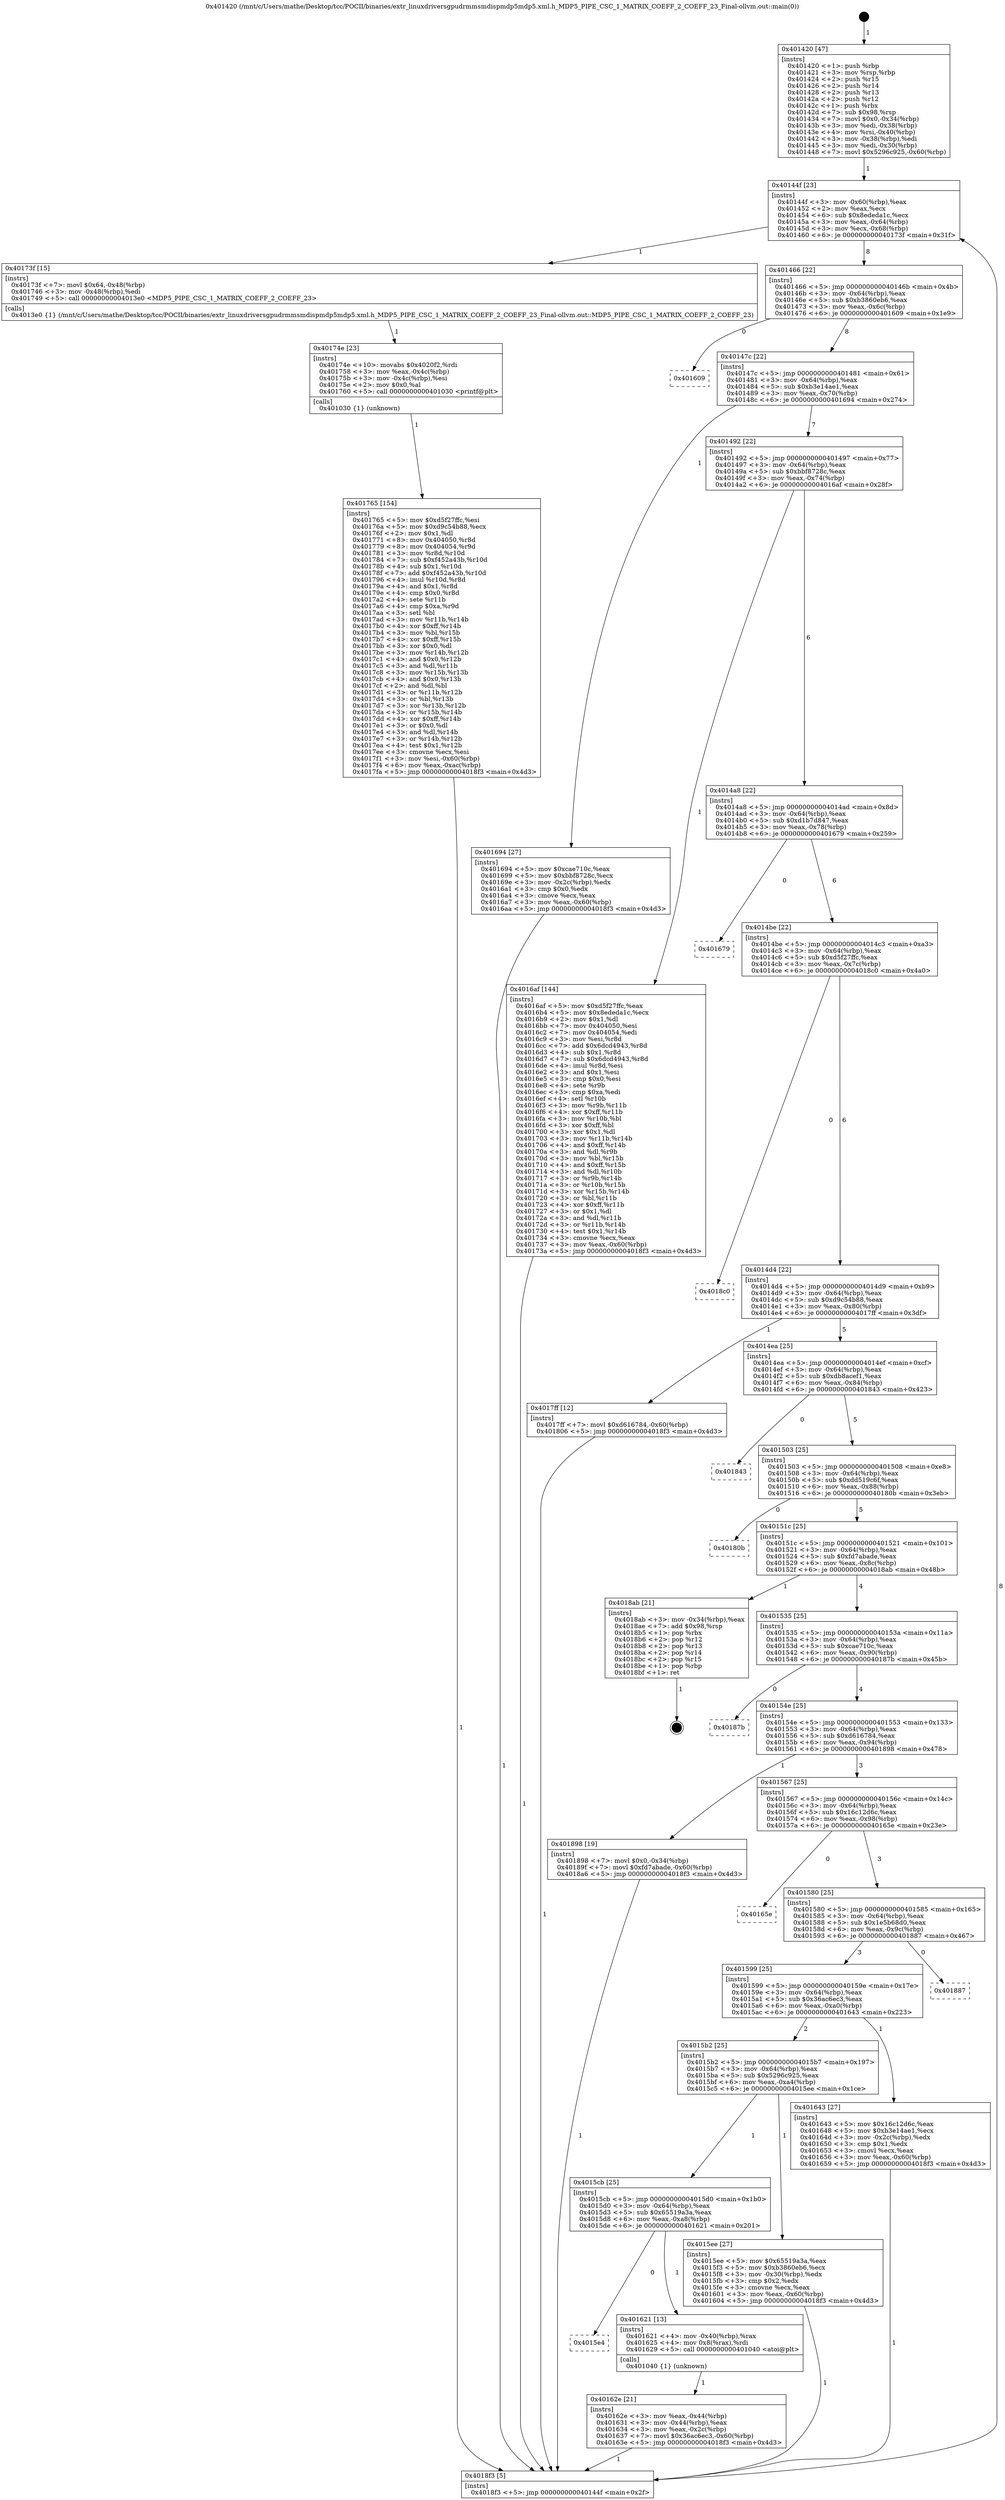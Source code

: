 digraph "0x401420" {
  label = "0x401420 (/mnt/c/Users/mathe/Desktop/tcc/POCII/binaries/extr_linuxdriversgpudrmmsmdispmdp5mdp5.xml.h_MDP5_PIPE_CSC_1_MATRIX_COEFF_2_COEFF_23_Final-ollvm.out::main(0))"
  labelloc = "t"
  node[shape=record]

  Entry [label="",width=0.3,height=0.3,shape=circle,fillcolor=black,style=filled]
  "0x40144f" [label="{
     0x40144f [23]\l
     | [instrs]\l
     &nbsp;&nbsp;0x40144f \<+3\>: mov -0x60(%rbp),%eax\l
     &nbsp;&nbsp;0x401452 \<+2\>: mov %eax,%ecx\l
     &nbsp;&nbsp;0x401454 \<+6\>: sub $0x8ededa1c,%ecx\l
     &nbsp;&nbsp;0x40145a \<+3\>: mov %eax,-0x64(%rbp)\l
     &nbsp;&nbsp;0x40145d \<+3\>: mov %ecx,-0x68(%rbp)\l
     &nbsp;&nbsp;0x401460 \<+6\>: je 000000000040173f \<main+0x31f\>\l
  }"]
  "0x40173f" [label="{
     0x40173f [15]\l
     | [instrs]\l
     &nbsp;&nbsp;0x40173f \<+7\>: movl $0x64,-0x48(%rbp)\l
     &nbsp;&nbsp;0x401746 \<+3\>: mov -0x48(%rbp),%edi\l
     &nbsp;&nbsp;0x401749 \<+5\>: call 00000000004013e0 \<MDP5_PIPE_CSC_1_MATRIX_COEFF_2_COEFF_23\>\l
     | [calls]\l
     &nbsp;&nbsp;0x4013e0 \{1\} (/mnt/c/Users/mathe/Desktop/tcc/POCII/binaries/extr_linuxdriversgpudrmmsmdispmdp5mdp5.xml.h_MDP5_PIPE_CSC_1_MATRIX_COEFF_2_COEFF_23_Final-ollvm.out::MDP5_PIPE_CSC_1_MATRIX_COEFF_2_COEFF_23)\l
  }"]
  "0x401466" [label="{
     0x401466 [22]\l
     | [instrs]\l
     &nbsp;&nbsp;0x401466 \<+5\>: jmp 000000000040146b \<main+0x4b\>\l
     &nbsp;&nbsp;0x40146b \<+3\>: mov -0x64(%rbp),%eax\l
     &nbsp;&nbsp;0x40146e \<+5\>: sub $0xb3860eb6,%eax\l
     &nbsp;&nbsp;0x401473 \<+3\>: mov %eax,-0x6c(%rbp)\l
     &nbsp;&nbsp;0x401476 \<+6\>: je 0000000000401609 \<main+0x1e9\>\l
  }"]
  Exit [label="",width=0.3,height=0.3,shape=circle,fillcolor=black,style=filled,peripheries=2]
  "0x401609" [label="{
     0x401609\l
  }", style=dashed]
  "0x40147c" [label="{
     0x40147c [22]\l
     | [instrs]\l
     &nbsp;&nbsp;0x40147c \<+5\>: jmp 0000000000401481 \<main+0x61\>\l
     &nbsp;&nbsp;0x401481 \<+3\>: mov -0x64(%rbp),%eax\l
     &nbsp;&nbsp;0x401484 \<+5\>: sub $0xb3e14ae1,%eax\l
     &nbsp;&nbsp;0x401489 \<+3\>: mov %eax,-0x70(%rbp)\l
     &nbsp;&nbsp;0x40148c \<+6\>: je 0000000000401694 \<main+0x274\>\l
  }"]
  "0x401765" [label="{
     0x401765 [154]\l
     | [instrs]\l
     &nbsp;&nbsp;0x401765 \<+5\>: mov $0xd5f27ffc,%esi\l
     &nbsp;&nbsp;0x40176a \<+5\>: mov $0xd9c54b88,%ecx\l
     &nbsp;&nbsp;0x40176f \<+2\>: mov $0x1,%dl\l
     &nbsp;&nbsp;0x401771 \<+8\>: mov 0x404050,%r8d\l
     &nbsp;&nbsp;0x401779 \<+8\>: mov 0x404054,%r9d\l
     &nbsp;&nbsp;0x401781 \<+3\>: mov %r8d,%r10d\l
     &nbsp;&nbsp;0x401784 \<+7\>: sub $0xf452a43b,%r10d\l
     &nbsp;&nbsp;0x40178b \<+4\>: sub $0x1,%r10d\l
     &nbsp;&nbsp;0x40178f \<+7\>: add $0xf452a43b,%r10d\l
     &nbsp;&nbsp;0x401796 \<+4\>: imul %r10d,%r8d\l
     &nbsp;&nbsp;0x40179a \<+4\>: and $0x1,%r8d\l
     &nbsp;&nbsp;0x40179e \<+4\>: cmp $0x0,%r8d\l
     &nbsp;&nbsp;0x4017a2 \<+4\>: sete %r11b\l
     &nbsp;&nbsp;0x4017a6 \<+4\>: cmp $0xa,%r9d\l
     &nbsp;&nbsp;0x4017aa \<+3\>: setl %bl\l
     &nbsp;&nbsp;0x4017ad \<+3\>: mov %r11b,%r14b\l
     &nbsp;&nbsp;0x4017b0 \<+4\>: xor $0xff,%r14b\l
     &nbsp;&nbsp;0x4017b4 \<+3\>: mov %bl,%r15b\l
     &nbsp;&nbsp;0x4017b7 \<+4\>: xor $0xff,%r15b\l
     &nbsp;&nbsp;0x4017bb \<+3\>: xor $0x0,%dl\l
     &nbsp;&nbsp;0x4017be \<+3\>: mov %r14b,%r12b\l
     &nbsp;&nbsp;0x4017c1 \<+4\>: and $0x0,%r12b\l
     &nbsp;&nbsp;0x4017c5 \<+3\>: and %dl,%r11b\l
     &nbsp;&nbsp;0x4017c8 \<+3\>: mov %r15b,%r13b\l
     &nbsp;&nbsp;0x4017cb \<+4\>: and $0x0,%r13b\l
     &nbsp;&nbsp;0x4017cf \<+2\>: and %dl,%bl\l
     &nbsp;&nbsp;0x4017d1 \<+3\>: or %r11b,%r12b\l
     &nbsp;&nbsp;0x4017d4 \<+3\>: or %bl,%r13b\l
     &nbsp;&nbsp;0x4017d7 \<+3\>: xor %r13b,%r12b\l
     &nbsp;&nbsp;0x4017da \<+3\>: or %r15b,%r14b\l
     &nbsp;&nbsp;0x4017dd \<+4\>: xor $0xff,%r14b\l
     &nbsp;&nbsp;0x4017e1 \<+3\>: or $0x0,%dl\l
     &nbsp;&nbsp;0x4017e4 \<+3\>: and %dl,%r14b\l
     &nbsp;&nbsp;0x4017e7 \<+3\>: or %r14b,%r12b\l
     &nbsp;&nbsp;0x4017ea \<+4\>: test $0x1,%r12b\l
     &nbsp;&nbsp;0x4017ee \<+3\>: cmovne %ecx,%esi\l
     &nbsp;&nbsp;0x4017f1 \<+3\>: mov %esi,-0x60(%rbp)\l
     &nbsp;&nbsp;0x4017f4 \<+6\>: mov %eax,-0xac(%rbp)\l
     &nbsp;&nbsp;0x4017fa \<+5\>: jmp 00000000004018f3 \<main+0x4d3\>\l
  }"]
  "0x401694" [label="{
     0x401694 [27]\l
     | [instrs]\l
     &nbsp;&nbsp;0x401694 \<+5\>: mov $0xcae710c,%eax\l
     &nbsp;&nbsp;0x401699 \<+5\>: mov $0xbbf8728c,%ecx\l
     &nbsp;&nbsp;0x40169e \<+3\>: mov -0x2c(%rbp),%edx\l
     &nbsp;&nbsp;0x4016a1 \<+3\>: cmp $0x0,%edx\l
     &nbsp;&nbsp;0x4016a4 \<+3\>: cmove %ecx,%eax\l
     &nbsp;&nbsp;0x4016a7 \<+3\>: mov %eax,-0x60(%rbp)\l
     &nbsp;&nbsp;0x4016aa \<+5\>: jmp 00000000004018f3 \<main+0x4d3\>\l
  }"]
  "0x401492" [label="{
     0x401492 [22]\l
     | [instrs]\l
     &nbsp;&nbsp;0x401492 \<+5\>: jmp 0000000000401497 \<main+0x77\>\l
     &nbsp;&nbsp;0x401497 \<+3\>: mov -0x64(%rbp),%eax\l
     &nbsp;&nbsp;0x40149a \<+5\>: sub $0xbbf8728c,%eax\l
     &nbsp;&nbsp;0x40149f \<+3\>: mov %eax,-0x74(%rbp)\l
     &nbsp;&nbsp;0x4014a2 \<+6\>: je 00000000004016af \<main+0x28f\>\l
  }"]
  "0x40174e" [label="{
     0x40174e [23]\l
     | [instrs]\l
     &nbsp;&nbsp;0x40174e \<+10\>: movabs $0x4020f2,%rdi\l
     &nbsp;&nbsp;0x401758 \<+3\>: mov %eax,-0x4c(%rbp)\l
     &nbsp;&nbsp;0x40175b \<+3\>: mov -0x4c(%rbp),%esi\l
     &nbsp;&nbsp;0x40175e \<+2\>: mov $0x0,%al\l
     &nbsp;&nbsp;0x401760 \<+5\>: call 0000000000401030 \<printf@plt\>\l
     | [calls]\l
     &nbsp;&nbsp;0x401030 \{1\} (unknown)\l
  }"]
  "0x4016af" [label="{
     0x4016af [144]\l
     | [instrs]\l
     &nbsp;&nbsp;0x4016af \<+5\>: mov $0xd5f27ffc,%eax\l
     &nbsp;&nbsp;0x4016b4 \<+5\>: mov $0x8ededa1c,%ecx\l
     &nbsp;&nbsp;0x4016b9 \<+2\>: mov $0x1,%dl\l
     &nbsp;&nbsp;0x4016bb \<+7\>: mov 0x404050,%esi\l
     &nbsp;&nbsp;0x4016c2 \<+7\>: mov 0x404054,%edi\l
     &nbsp;&nbsp;0x4016c9 \<+3\>: mov %esi,%r8d\l
     &nbsp;&nbsp;0x4016cc \<+7\>: add $0x6dcd4943,%r8d\l
     &nbsp;&nbsp;0x4016d3 \<+4\>: sub $0x1,%r8d\l
     &nbsp;&nbsp;0x4016d7 \<+7\>: sub $0x6dcd4943,%r8d\l
     &nbsp;&nbsp;0x4016de \<+4\>: imul %r8d,%esi\l
     &nbsp;&nbsp;0x4016e2 \<+3\>: and $0x1,%esi\l
     &nbsp;&nbsp;0x4016e5 \<+3\>: cmp $0x0,%esi\l
     &nbsp;&nbsp;0x4016e8 \<+4\>: sete %r9b\l
     &nbsp;&nbsp;0x4016ec \<+3\>: cmp $0xa,%edi\l
     &nbsp;&nbsp;0x4016ef \<+4\>: setl %r10b\l
     &nbsp;&nbsp;0x4016f3 \<+3\>: mov %r9b,%r11b\l
     &nbsp;&nbsp;0x4016f6 \<+4\>: xor $0xff,%r11b\l
     &nbsp;&nbsp;0x4016fa \<+3\>: mov %r10b,%bl\l
     &nbsp;&nbsp;0x4016fd \<+3\>: xor $0xff,%bl\l
     &nbsp;&nbsp;0x401700 \<+3\>: xor $0x1,%dl\l
     &nbsp;&nbsp;0x401703 \<+3\>: mov %r11b,%r14b\l
     &nbsp;&nbsp;0x401706 \<+4\>: and $0xff,%r14b\l
     &nbsp;&nbsp;0x40170a \<+3\>: and %dl,%r9b\l
     &nbsp;&nbsp;0x40170d \<+3\>: mov %bl,%r15b\l
     &nbsp;&nbsp;0x401710 \<+4\>: and $0xff,%r15b\l
     &nbsp;&nbsp;0x401714 \<+3\>: and %dl,%r10b\l
     &nbsp;&nbsp;0x401717 \<+3\>: or %r9b,%r14b\l
     &nbsp;&nbsp;0x40171a \<+3\>: or %r10b,%r15b\l
     &nbsp;&nbsp;0x40171d \<+3\>: xor %r15b,%r14b\l
     &nbsp;&nbsp;0x401720 \<+3\>: or %bl,%r11b\l
     &nbsp;&nbsp;0x401723 \<+4\>: xor $0xff,%r11b\l
     &nbsp;&nbsp;0x401727 \<+3\>: or $0x1,%dl\l
     &nbsp;&nbsp;0x40172a \<+3\>: and %dl,%r11b\l
     &nbsp;&nbsp;0x40172d \<+3\>: or %r11b,%r14b\l
     &nbsp;&nbsp;0x401730 \<+4\>: test $0x1,%r14b\l
     &nbsp;&nbsp;0x401734 \<+3\>: cmovne %ecx,%eax\l
     &nbsp;&nbsp;0x401737 \<+3\>: mov %eax,-0x60(%rbp)\l
     &nbsp;&nbsp;0x40173a \<+5\>: jmp 00000000004018f3 \<main+0x4d3\>\l
  }"]
  "0x4014a8" [label="{
     0x4014a8 [22]\l
     | [instrs]\l
     &nbsp;&nbsp;0x4014a8 \<+5\>: jmp 00000000004014ad \<main+0x8d\>\l
     &nbsp;&nbsp;0x4014ad \<+3\>: mov -0x64(%rbp),%eax\l
     &nbsp;&nbsp;0x4014b0 \<+5\>: sub $0xd1b7d847,%eax\l
     &nbsp;&nbsp;0x4014b5 \<+3\>: mov %eax,-0x78(%rbp)\l
     &nbsp;&nbsp;0x4014b8 \<+6\>: je 0000000000401679 \<main+0x259\>\l
  }"]
  "0x40162e" [label="{
     0x40162e [21]\l
     | [instrs]\l
     &nbsp;&nbsp;0x40162e \<+3\>: mov %eax,-0x44(%rbp)\l
     &nbsp;&nbsp;0x401631 \<+3\>: mov -0x44(%rbp),%eax\l
     &nbsp;&nbsp;0x401634 \<+3\>: mov %eax,-0x2c(%rbp)\l
     &nbsp;&nbsp;0x401637 \<+7\>: movl $0x36ac6ec3,-0x60(%rbp)\l
     &nbsp;&nbsp;0x40163e \<+5\>: jmp 00000000004018f3 \<main+0x4d3\>\l
  }"]
  "0x401679" [label="{
     0x401679\l
  }", style=dashed]
  "0x4014be" [label="{
     0x4014be [22]\l
     | [instrs]\l
     &nbsp;&nbsp;0x4014be \<+5\>: jmp 00000000004014c3 \<main+0xa3\>\l
     &nbsp;&nbsp;0x4014c3 \<+3\>: mov -0x64(%rbp),%eax\l
     &nbsp;&nbsp;0x4014c6 \<+5\>: sub $0xd5f27ffc,%eax\l
     &nbsp;&nbsp;0x4014cb \<+3\>: mov %eax,-0x7c(%rbp)\l
     &nbsp;&nbsp;0x4014ce \<+6\>: je 00000000004018c0 \<main+0x4a0\>\l
  }"]
  "0x4015e4" [label="{
     0x4015e4\l
  }", style=dashed]
  "0x4018c0" [label="{
     0x4018c0\l
  }", style=dashed]
  "0x4014d4" [label="{
     0x4014d4 [22]\l
     | [instrs]\l
     &nbsp;&nbsp;0x4014d4 \<+5\>: jmp 00000000004014d9 \<main+0xb9\>\l
     &nbsp;&nbsp;0x4014d9 \<+3\>: mov -0x64(%rbp),%eax\l
     &nbsp;&nbsp;0x4014dc \<+5\>: sub $0xd9c54b88,%eax\l
     &nbsp;&nbsp;0x4014e1 \<+3\>: mov %eax,-0x80(%rbp)\l
     &nbsp;&nbsp;0x4014e4 \<+6\>: je 00000000004017ff \<main+0x3df\>\l
  }"]
  "0x401621" [label="{
     0x401621 [13]\l
     | [instrs]\l
     &nbsp;&nbsp;0x401621 \<+4\>: mov -0x40(%rbp),%rax\l
     &nbsp;&nbsp;0x401625 \<+4\>: mov 0x8(%rax),%rdi\l
     &nbsp;&nbsp;0x401629 \<+5\>: call 0000000000401040 \<atoi@plt\>\l
     | [calls]\l
     &nbsp;&nbsp;0x401040 \{1\} (unknown)\l
  }"]
  "0x4017ff" [label="{
     0x4017ff [12]\l
     | [instrs]\l
     &nbsp;&nbsp;0x4017ff \<+7\>: movl $0xd616784,-0x60(%rbp)\l
     &nbsp;&nbsp;0x401806 \<+5\>: jmp 00000000004018f3 \<main+0x4d3\>\l
  }"]
  "0x4014ea" [label="{
     0x4014ea [25]\l
     | [instrs]\l
     &nbsp;&nbsp;0x4014ea \<+5\>: jmp 00000000004014ef \<main+0xcf\>\l
     &nbsp;&nbsp;0x4014ef \<+3\>: mov -0x64(%rbp),%eax\l
     &nbsp;&nbsp;0x4014f2 \<+5\>: sub $0xdb8acef1,%eax\l
     &nbsp;&nbsp;0x4014f7 \<+6\>: mov %eax,-0x84(%rbp)\l
     &nbsp;&nbsp;0x4014fd \<+6\>: je 0000000000401843 \<main+0x423\>\l
  }"]
  "0x401420" [label="{
     0x401420 [47]\l
     | [instrs]\l
     &nbsp;&nbsp;0x401420 \<+1\>: push %rbp\l
     &nbsp;&nbsp;0x401421 \<+3\>: mov %rsp,%rbp\l
     &nbsp;&nbsp;0x401424 \<+2\>: push %r15\l
     &nbsp;&nbsp;0x401426 \<+2\>: push %r14\l
     &nbsp;&nbsp;0x401428 \<+2\>: push %r13\l
     &nbsp;&nbsp;0x40142a \<+2\>: push %r12\l
     &nbsp;&nbsp;0x40142c \<+1\>: push %rbx\l
     &nbsp;&nbsp;0x40142d \<+7\>: sub $0x98,%rsp\l
     &nbsp;&nbsp;0x401434 \<+7\>: movl $0x0,-0x34(%rbp)\l
     &nbsp;&nbsp;0x40143b \<+3\>: mov %edi,-0x38(%rbp)\l
     &nbsp;&nbsp;0x40143e \<+4\>: mov %rsi,-0x40(%rbp)\l
     &nbsp;&nbsp;0x401442 \<+3\>: mov -0x38(%rbp),%edi\l
     &nbsp;&nbsp;0x401445 \<+3\>: mov %edi,-0x30(%rbp)\l
     &nbsp;&nbsp;0x401448 \<+7\>: movl $0x5296c925,-0x60(%rbp)\l
  }"]
  "0x401843" [label="{
     0x401843\l
  }", style=dashed]
  "0x401503" [label="{
     0x401503 [25]\l
     | [instrs]\l
     &nbsp;&nbsp;0x401503 \<+5\>: jmp 0000000000401508 \<main+0xe8\>\l
     &nbsp;&nbsp;0x401508 \<+3\>: mov -0x64(%rbp),%eax\l
     &nbsp;&nbsp;0x40150b \<+5\>: sub $0xdd519c6f,%eax\l
     &nbsp;&nbsp;0x401510 \<+6\>: mov %eax,-0x88(%rbp)\l
     &nbsp;&nbsp;0x401516 \<+6\>: je 000000000040180b \<main+0x3eb\>\l
  }"]
  "0x4018f3" [label="{
     0x4018f3 [5]\l
     | [instrs]\l
     &nbsp;&nbsp;0x4018f3 \<+5\>: jmp 000000000040144f \<main+0x2f\>\l
  }"]
  "0x40180b" [label="{
     0x40180b\l
  }", style=dashed]
  "0x40151c" [label="{
     0x40151c [25]\l
     | [instrs]\l
     &nbsp;&nbsp;0x40151c \<+5\>: jmp 0000000000401521 \<main+0x101\>\l
     &nbsp;&nbsp;0x401521 \<+3\>: mov -0x64(%rbp),%eax\l
     &nbsp;&nbsp;0x401524 \<+5\>: sub $0xfd7abade,%eax\l
     &nbsp;&nbsp;0x401529 \<+6\>: mov %eax,-0x8c(%rbp)\l
     &nbsp;&nbsp;0x40152f \<+6\>: je 00000000004018ab \<main+0x48b\>\l
  }"]
  "0x4015cb" [label="{
     0x4015cb [25]\l
     | [instrs]\l
     &nbsp;&nbsp;0x4015cb \<+5\>: jmp 00000000004015d0 \<main+0x1b0\>\l
     &nbsp;&nbsp;0x4015d0 \<+3\>: mov -0x64(%rbp),%eax\l
     &nbsp;&nbsp;0x4015d3 \<+5\>: sub $0x65519a3a,%eax\l
     &nbsp;&nbsp;0x4015d8 \<+6\>: mov %eax,-0xa8(%rbp)\l
     &nbsp;&nbsp;0x4015de \<+6\>: je 0000000000401621 \<main+0x201\>\l
  }"]
  "0x4018ab" [label="{
     0x4018ab [21]\l
     | [instrs]\l
     &nbsp;&nbsp;0x4018ab \<+3\>: mov -0x34(%rbp),%eax\l
     &nbsp;&nbsp;0x4018ae \<+7\>: add $0x98,%rsp\l
     &nbsp;&nbsp;0x4018b5 \<+1\>: pop %rbx\l
     &nbsp;&nbsp;0x4018b6 \<+2\>: pop %r12\l
     &nbsp;&nbsp;0x4018b8 \<+2\>: pop %r13\l
     &nbsp;&nbsp;0x4018ba \<+2\>: pop %r14\l
     &nbsp;&nbsp;0x4018bc \<+2\>: pop %r15\l
     &nbsp;&nbsp;0x4018be \<+1\>: pop %rbp\l
     &nbsp;&nbsp;0x4018bf \<+1\>: ret\l
  }"]
  "0x401535" [label="{
     0x401535 [25]\l
     | [instrs]\l
     &nbsp;&nbsp;0x401535 \<+5\>: jmp 000000000040153a \<main+0x11a\>\l
     &nbsp;&nbsp;0x40153a \<+3\>: mov -0x64(%rbp),%eax\l
     &nbsp;&nbsp;0x40153d \<+5\>: sub $0xcae710c,%eax\l
     &nbsp;&nbsp;0x401542 \<+6\>: mov %eax,-0x90(%rbp)\l
     &nbsp;&nbsp;0x401548 \<+6\>: je 000000000040187b \<main+0x45b\>\l
  }"]
  "0x4015ee" [label="{
     0x4015ee [27]\l
     | [instrs]\l
     &nbsp;&nbsp;0x4015ee \<+5\>: mov $0x65519a3a,%eax\l
     &nbsp;&nbsp;0x4015f3 \<+5\>: mov $0xb3860eb6,%ecx\l
     &nbsp;&nbsp;0x4015f8 \<+3\>: mov -0x30(%rbp),%edx\l
     &nbsp;&nbsp;0x4015fb \<+3\>: cmp $0x2,%edx\l
     &nbsp;&nbsp;0x4015fe \<+3\>: cmovne %ecx,%eax\l
     &nbsp;&nbsp;0x401601 \<+3\>: mov %eax,-0x60(%rbp)\l
     &nbsp;&nbsp;0x401604 \<+5\>: jmp 00000000004018f3 \<main+0x4d3\>\l
  }"]
  "0x40187b" [label="{
     0x40187b\l
  }", style=dashed]
  "0x40154e" [label="{
     0x40154e [25]\l
     | [instrs]\l
     &nbsp;&nbsp;0x40154e \<+5\>: jmp 0000000000401553 \<main+0x133\>\l
     &nbsp;&nbsp;0x401553 \<+3\>: mov -0x64(%rbp),%eax\l
     &nbsp;&nbsp;0x401556 \<+5\>: sub $0xd616784,%eax\l
     &nbsp;&nbsp;0x40155b \<+6\>: mov %eax,-0x94(%rbp)\l
     &nbsp;&nbsp;0x401561 \<+6\>: je 0000000000401898 \<main+0x478\>\l
  }"]
  "0x4015b2" [label="{
     0x4015b2 [25]\l
     | [instrs]\l
     &nbsp;&nbsp;0x4015b2 \<+5\>: jmp 00000000004015b7 \<main+0x197\>\l
     &nbsp;&nbsp;0x4015b7 \<+3\>: mov -0x64(%rbp),%eax\l
     &nbsp;&nbsp;0x4015ba \<+5\>: sub $0x5296c925,%eax\l
     &nbsp;&nbsp;0x4015bf \<+6\>: mov %eax,-0xa4(%rbp)\l
     &nbsp;&nbsp;0x4015c5 \<+6\>: je 00000000004015ee \<main+0x1ce\>\l
  }"]
  "0x401898" [label="{
     0x401898 [19]\l
     | [instrs]\l
     &nbsp;&nbsp;0x401898 \<+7\>: movl $0x0,-0x34(%rbp)\l
     &nbsp;&nbsp;0x40189f \<+7\>: movl $0xfd7abade,-0x60(%rbp)\l
     &nbsp;&nbsp;0x4018a6 \<+5\>: jmp 00000000004018f3 \<main+0x4d3\>\l
  }"]
  "0x401567" [label="{
     0x401567 [25]\l
     | [instrs]\l
     &nbsp;&nbsp;0x401567 \<+5\>: jmp 000000000040156c \<main+0x14c\>\l
     &nbsp;&nbsp;0x40156c \<+3\>: mov -0x64(%rbp),%eax\l
     &nbsp;&nbsp;0x40156f \<+5\>: sub $0x16c12d6c,%eax\l
     &nbsp;&nbsp;0x401574 \<+6\>: mov %eax,-0x98(%rbp)\l
     &nbsp;&nbsp;0x40157a \<+6\>: je 000000000040165e \<main+0x23e\>\l
  }"]
  "0x401643" [label="{
     0x401643 [27]\l
     | [instrs]\l
     &nbsp;&nbsp;0x401643 \<+5\>: mov $0x16c12d6c,%eax\l
     &nbsp;&nbsp;0x401648 \<+5\>: mov $0xb3e14ae1,%ecx\l
     &nbsp;&nbsp;0x40164d \<+3\>: mov -0x2c(%rbp),%edx\l
     &nbsp;&nbsp;0x401650 \<+3\>: cmp $0x1,%edx\l
     &nbsp;&nbsp;0x401653 \<+3\>: cmovl %ecx,%eax\l
     &nbsp;&nbsp;0x401656 \<+3\>: mov %eax,-0x60(%rbp)\l
     &nbsp;&nbsp;0x401659 \<+5\>: jmp 00000000004018f3 \<main+0x4d3\>\l
  }"]
  "0x40165e" [label="{
     0x40165e\l
  }", style=dashed]
  "0x401580" [label="{
     0x401580 [25]\l
     | [instrs]\l
     &nbsp;&nbsp;0x401580 \<+5\>: jmp 0000000000401585 \<main+0x165\>\l
     &nbsp;&nbsp;0x401585 \<+3\>: mov -0x64(%rbp),%eax\l
     &nbsp;&nbsp;0x401588 \<+5\>: sub $0x1e5b68d0,%eax\l
     &nbsp;&nbsp;0x40158d \<+6\>: mov %eax,-0x9c(%rbp)\l
     &nbsp;&nbsp;0x401593 \<+6\>: je 0000000000401887 \<main+0x467\>\l
  }"]
  "0x401599" [label="{
     0x401599 [25]\l
     | [instrs]\l
     &nbsp;&nbsp;0x401599 \<+5\>: jmp 000000000040159e \<main+0x17e\>\l
     &nbsp;&nbsp;0x40159e \<+3\>: mov -0x64(%rbp),%eax\l
     &nbsp;&nbsp;0x4015a1 \<+5\>: sub $0x36ac6ec3,%eax\l
     &nbsp;&nbsp;0x4015a6 \<+6\>: mov %eax,-0xa0(%rbp)\l
     &nbsp;&nbsp;0x4015ac \<+6\>: je 0000000000401643 \<main+0x223\>\l
  }"]
  "0x401887" [label="{
     0x401887\l
  }", style=dashed]
  Entry -> "0x401420" [label=" 1"]
  "0x40144f" -> "0x40173f" [label=" 1"]
  "0x40144f" -> "0x401466" [label=" 8"]
  "0x4018ab" -> Exit [label=" 1"]
  "0x401466" -> "0x401609" [label=" 0"]
  "0x401466" -> "0x40147c" [label=" 8"]
  "0x401898" -> "0x4018f3" [label=" 1"]
  "0x40147c" -> "0x401694" [label=" 1"]
  "0x40147c" -> "0x401492" [label=" 7"]
  "0x4017ff" -> "0x4018f3" [label=" 1"]
  "0x401492" -> "0x4016af" [label=" 1"]
  "0x401492" -> "0x4014a8" [label=" 6"]
  "0x401765" -> "0x4018f3" [label=" 1"]
  "0x4014a8" -> "0x401679" [label=" 0"]
  "0x4014a8" -> "0x4014be" [label=" 6"]
  "0x40174e" -> "0x401765" [label=" 1"]
  "0x4014be" -> "0x4018c0" [label=" 0"]
  "0x4014be" -> "0x4014d4" [label=" 6"]
  "0x40173f" -> "0x40174e" [label=" 1"]
  "0x4014d4" -> "0x4017ff" [label=" 1"]
  "0x4014d4" -> "0x4014ea" [label=" 5"]
  "0x4016af" -> "0x4018f3" [label=" 1"]
  "0x4014ea" -> "0x401843" [label=" 0"]
  "0x4014ea" -> "0x401503" [label=" 5"]
  "0x401643" -> "0x4018f3" [label=" 1"]
  "0x401503" -> "0x40180b" [label=" 0"]
  "0x401503" -> "0x40151c" [label=" 5"]
  "0x40162e" -> "0x4018f3" [label=" 1"]
  "0x40151c" -> "0x4018ab" [label=" 1"]
  "0x40151c" -> "0x401535" [label=" 4"]
  "0x401621" -> "0x40162e" [label=" 1"]
  "0x401535" -> "0x40187b" [label=" 0"]
  "0x401535" -> "0x40154e" [label=" 4"]
  "0x4015cb" -> "0x4015e4" [label=" 0"]
  "0x40154e" -> "0x401898" [label=" 1"]
  "0x40154e" -> "0x401567" [label=" 3"]
  "0x401694" -> "0x4018f3" [label=" 1"]
  "0x401567" -> "0x40165e" [label=" 0"]
  "0x401567" -> "0x401580" [label=" 3"]
  "0x4018f3" -> "0x40144f" [label=" 8"]
  "0x401580" -> "0x401887" [label=" 0"]
  "0x401580" -> "0x401599" [label=" 3"]
  "0x401420" -> "0x40144f" [label=" 1"]
  "0x401599" -> "0x401643" [label=" 1"]
  "0x401599" -> "0x4015b2" [label=" 2"]
  "0x4015cb" -> "0x401621" [label=" 1"]
  "0x4015b2" -> "0x4015ee" [label=" 1"]
  "0x4015b2" -> "0x4015cb" [label=" 1"]
  "0x4015ee" -> "0x4018f3" [label=" 1"]
}
